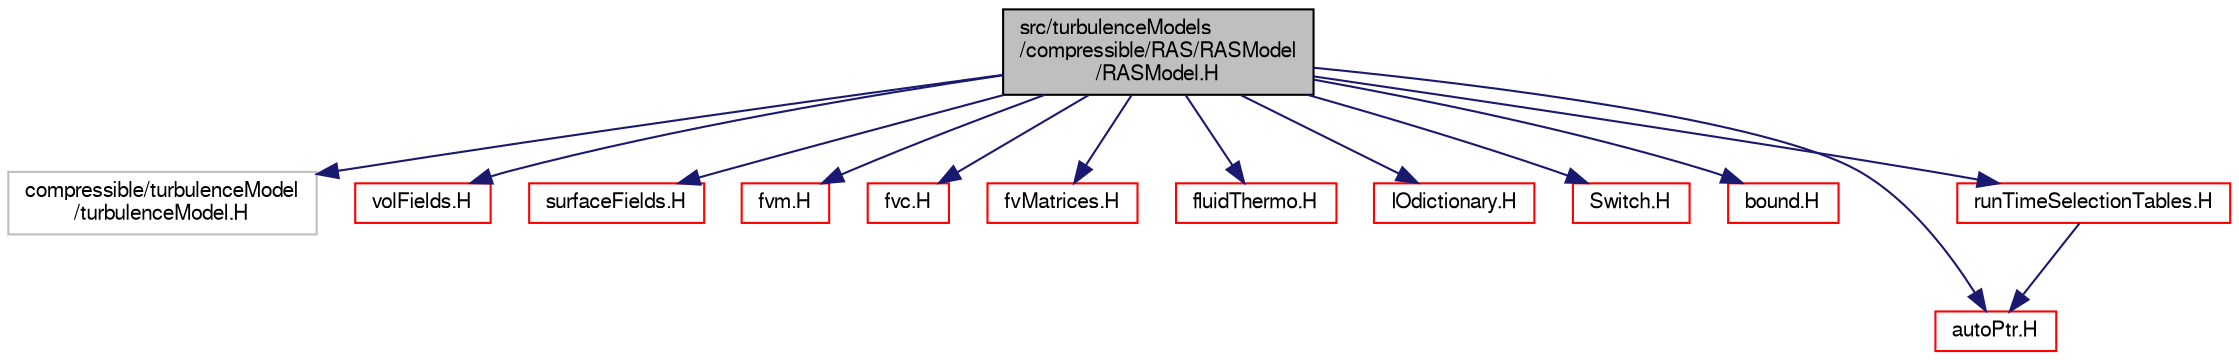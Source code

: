 digraph "src/turbulenceModels/compressible/RAS/RASModel/RASModel.H"
{
  bgcolor="transparent";
  edge [fontname="FreeSans",fontsize="10",labelfontname="FreeSans",labelfontsize="10"];
  node [fontname="FreeSans",fontsize="10",shape=record];
  Node0 [label="src/turbulenceModels\l/compressible/RAS/RASModel\l/RASModel.H",height=0.2,width=0.4,color="black", fillcolor="grey75", style="filled", fontcolor="black"];
  Node0 -> Node1 [color="midnightblue",fontsize="10",style="solid",fontname="FreeSans"];
  Node1 [label="compressible/turbulenceModel\l/turbulenceModel.H",height=0.2,width=0.4,color="grey75"];
  Node0 -> Node2 [color="midnightblue",fontsize="10",style="solid",fontname="FreeSans"];
  Node2 [label="volFields.H",height=0.2,width=0.4,color="red",URL="$a02750.html"];
  Node0 -> Node301 [color="midnightblue",fontsize="10",style="solid",fontname="FreeSans"];
  Node301 [label="surfaceFields.H",height=0.2,width=0.4,color="red",URL="$a02735.html",tooltip="Foam::surfaceFields. "];
  Node0 -> Node308 [color="midnightblue",fontsize="10",style="solid",fontname="FreeSans"];
  Node308 [label="fvm.H",height=0.2,width=0.4,color="red",URL="$a03053.html"];
  Node0 -> Node325 [color="midnightblue",fontsize="10",style="solid",fontname="FreeSans"];
  Node325 [label="fvc.H",height=0.2,width=0.4,color="red",URL="$a02924.html"];
  Node0 -> Node348 [color="midnightblue",fontsize="10",style="solid",fontname="FreeSans"];
  Node348 [label="fvMatrices.H",height=0.2,width=0.4,color="red",URL="$a03272.html",tooltip="A special matrix type and solver, designed for finite volume solutions of scalar equations. "];
  Node0 -> Node349 [color="midnightblue",fontsize="10",style="solid",fontname="FreeSans"];
  Node349 [label="fluidThermo.H",height=0.2,width=0.4,color="red",URL="$a15428.html"];
  Node0 -> Node289 [color="midnightblue",fontsize="10",style="solid",fontname="FreeSans"];
  Node289 [label="IOdictionary.H",height=0.2,width=0.4,color="red",URL="$a09023.html"];
  Node0 -> Node352 [color="midnightblue",fontsize="10",style="solid",fontname="FreeSans"];
  Node352 [label="Switch.H",height=0.2,width=0.4,color="red",URL="$a12158.html"];
  Node0 -> Node353 [color="midnightblue",fontsize="10",style="solid",fontname="FreeSans"];
  Node353 [label="bound.H",height=0.2,width=0.4,color="red",URL="$a01211.html",tooltip="Bound the given scalar field if it has gone unbounded. "];
  Node0 -> Node51 [color="midnightblue",fontsize="10",style="solid",fontname="FreeSans"];
  Node51 [label="autoPtr.H",height=0.2,width=0.4,color="red",URL="$a11078.html"];
  Node0 -> Node190 [color="midnightblue",fontsize="10",style="solid",fontname="FreeSans"];
  Node190 [label="runTimeSelectionTables.H",height=0.2,width=0.4,color="red",URL="$a09266.html",tooltip="Macros to ease declaration of run-time selection tables. "];
  Node190 -> Node51 [color="midnightblue",fontsize="10",style="solid",fontname="FreeSans"];
}
